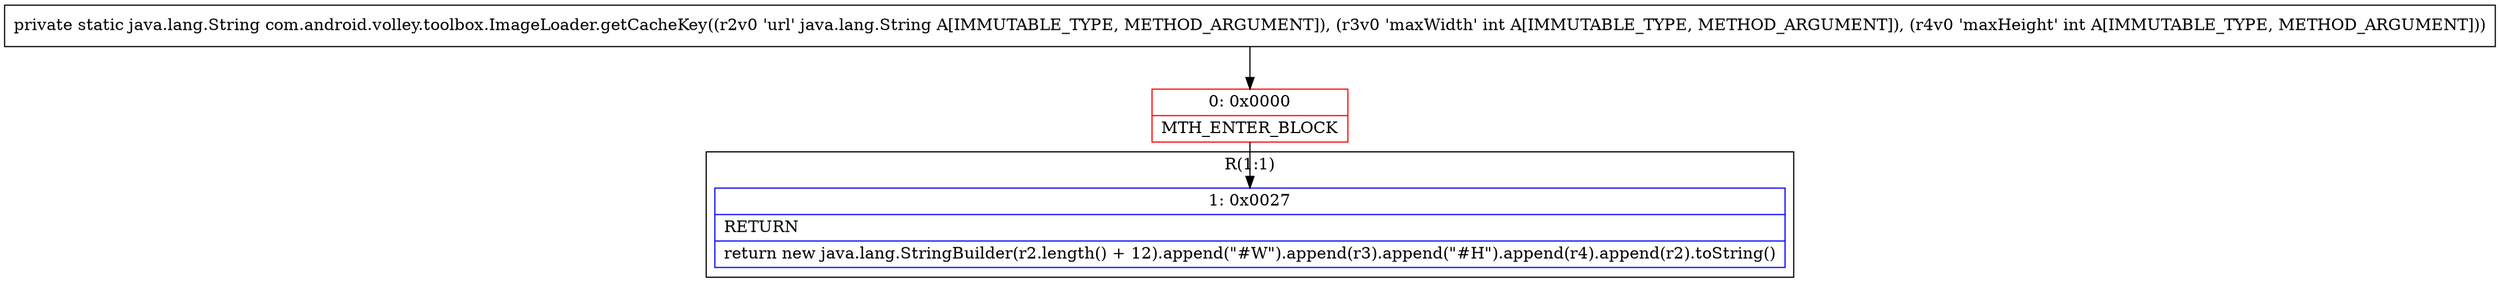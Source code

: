 digraph "CFG forcom.android.volley.toolbox.ImageLoader.getCacheKey(Ljava\/lang\/String;II)Ljava\/lang\/String;" {
subgraph cluster_Region_135365782 {
label = "R(1:1)";
node [shape=record,color=blue];
Node_1 [shape=record,label="{1\:\ 0x0027|RETURN\l|return new java.lang.StringBuilder(r2.length() + 12).append(\"#W\").append(r3).append(\"#H\").append(r4).append(r2).toString()\l}"];
}
Node_0 [shape=record,color=red,label="{0\:\ 0x0000|MTH_ENTER_BLOCK\l}"];
MethodNode[shape=record,label="{private static java.lang.String com.android.volley.toolbox.ImageLoader.getCacheKey((r2v0 'url' java.lang.String A[IMMUTABLE_TYPE, METHOD_ARGUMENT]), (r3v0 'maxWidth' int A[IMMUTABLE_TYPE, METHOD_ARGUMENT]), (r4v0 'maxHeight' int A[IMMUTABLE_TYPE, METHOD_ARGUMENT])) }"];
MethodNode -> Node_0;
Node_0 -> Node_1;
}

